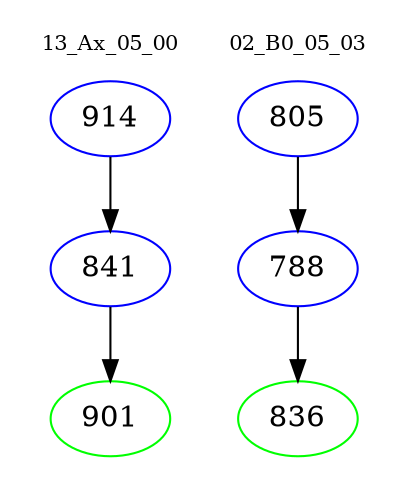 digraph{
subgraph cluster_0 {
color = white
label = "13_Ax_05_00";
fontsize=10;
T0_914 [label="914", color="blue"]
T0_914 -> T0_841 [color="black"]
T0_841 [label="841", color="blue"]
T0_841 -> T0_901 [color="black"]
T0_901 [label="901", color="green"]
}
subgraph cluster_1 {
color = white
label = "02_B0_05_03";
fontsize=10;
T1_805 [label="805", color="blue"]
T1_805 -> T1_788 [color="black"]
T1_788 [label="788", color="blue"]
T1_788 -> T1_836 [color="black"]
T1_836 [label="836", color="green"]
}
}
